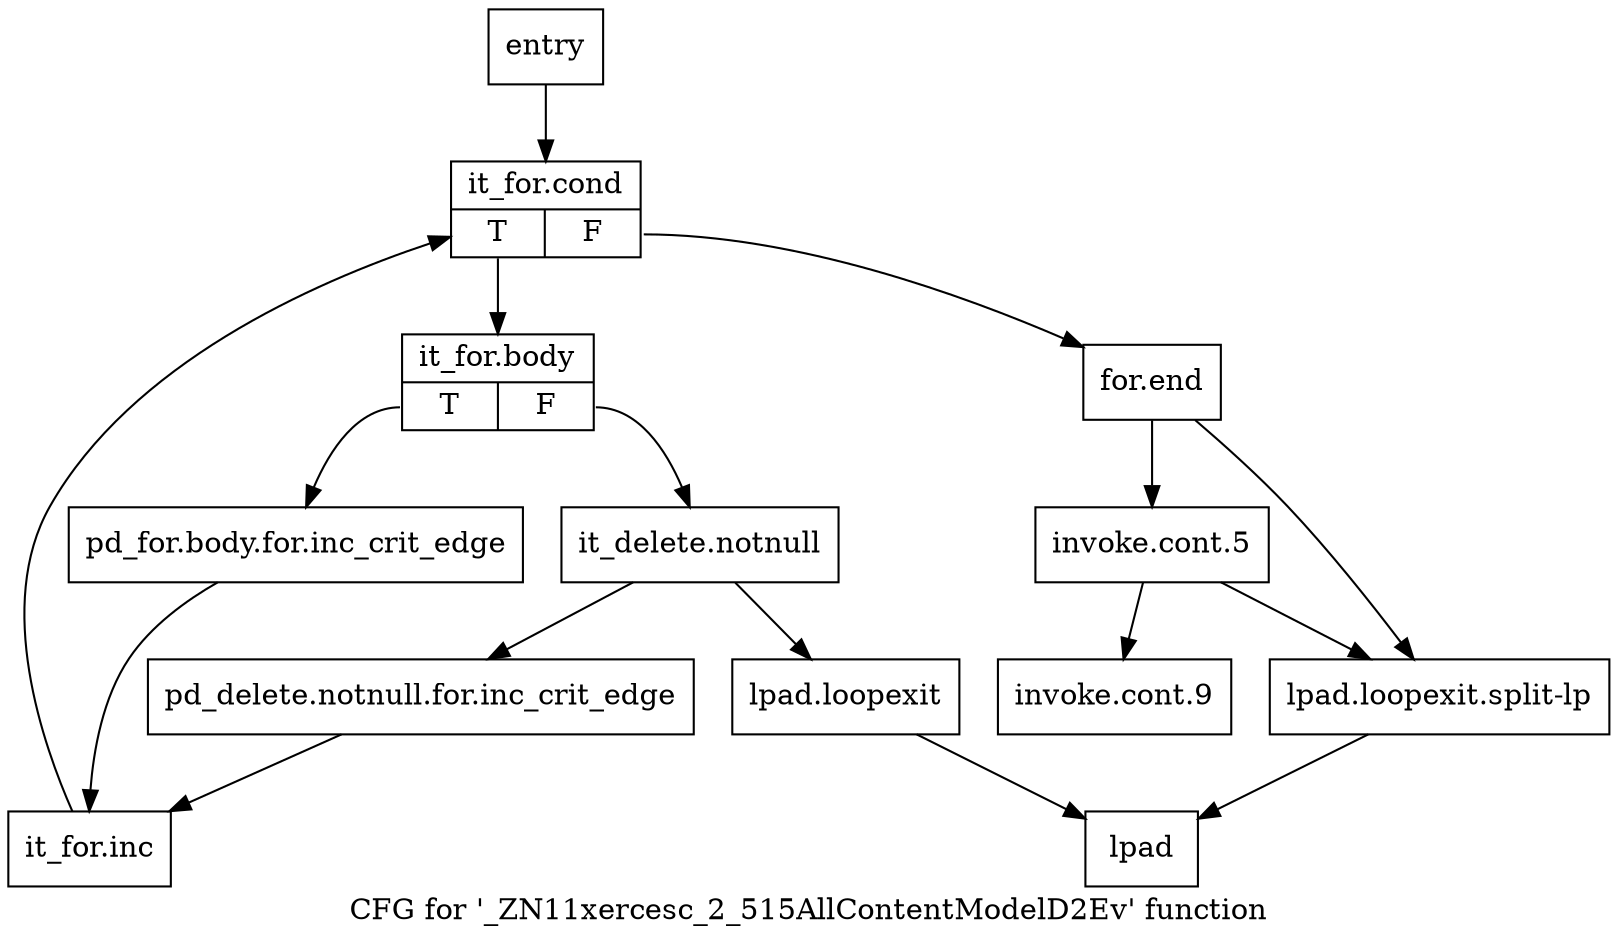digraph "CFG for '_ZN11xercesc_2_515AllContentModelD2Ev' function" {
	label="CFG for '_ZN11xercesc_2_515AllContentModelD2Ev' function";

	Node0x24dc650 [shape=record,label="{entry}"];
	Node0x24dc650 -> Node0x24dc6a0;
	Node0x24dc6a0 [shape=record,label="{it_for.cond|{<s0>T|<s1>F}}"];
	Node0x24dc6a0:s0 -> Node0x24dc6f0;
	Node0x24dc6a0:s1 -> Node0x24dc970;
	Node0x24dc6f0 [shape=record,label="{it_for.body|{<s0>T|<s1>F}}"];
	Node0x24dc6f0:s0 -> Node0x24dc740;
	Node0x24dc6f0:s1 -> Node0x24dc790;
	Node0x24dc740 [shape=record,label="{pd_for.body.for.inc_crit_edge}"];
	Node0x24dc740 -> Node0x24dc830;
	Node0x24dc790 [shape=record,label="{it_delete.notnull}"];
	Node0x24dc790 -> Node0x24dc7e0;
	Node0x24dc790 -> Node0x24dc880;
	Node0x24dc7e0 [shape=record,label="{pd_delete.notnull.for.inc_crit_edge}"];
	Node0x24dc7e0 -> Node0x24dc830;
	Node0x24dc830 [shape=record,label="{it_for.inc}"];
	Node0x24dc830 -> Node0x24dc6a0;
	Node0x24dc880 [shape=record,label="{lpad.loopexit}"];
	Node0x24dc880 -> Node0x24dc920;
	Node0x24dc8d0 [shape=record,label="{lpad.loopexit.split-lp}"];
	Node0x24dc8d0 -> Node0x24dc920;
	Node0x24dc920 [shape=record,label="{lpad}"];
	Node0x24dc970 [shape=record,label="{for.end}"];
	Node0x24dc970 -> Node0x24dc9c0;
	Node0x24dc970 -> Node0x24dc8d0;
	Node0x24dc9c0 [shape=record,label="{invoke.cont.5}"];
	Node0x24dc9c0 -> Node0x24dca10;
	Node0x24dc9c0 -> Node0x24dc8d0;
	Node0x24dca10 [shape=record,label="{invoke.cont.9}"];
}
